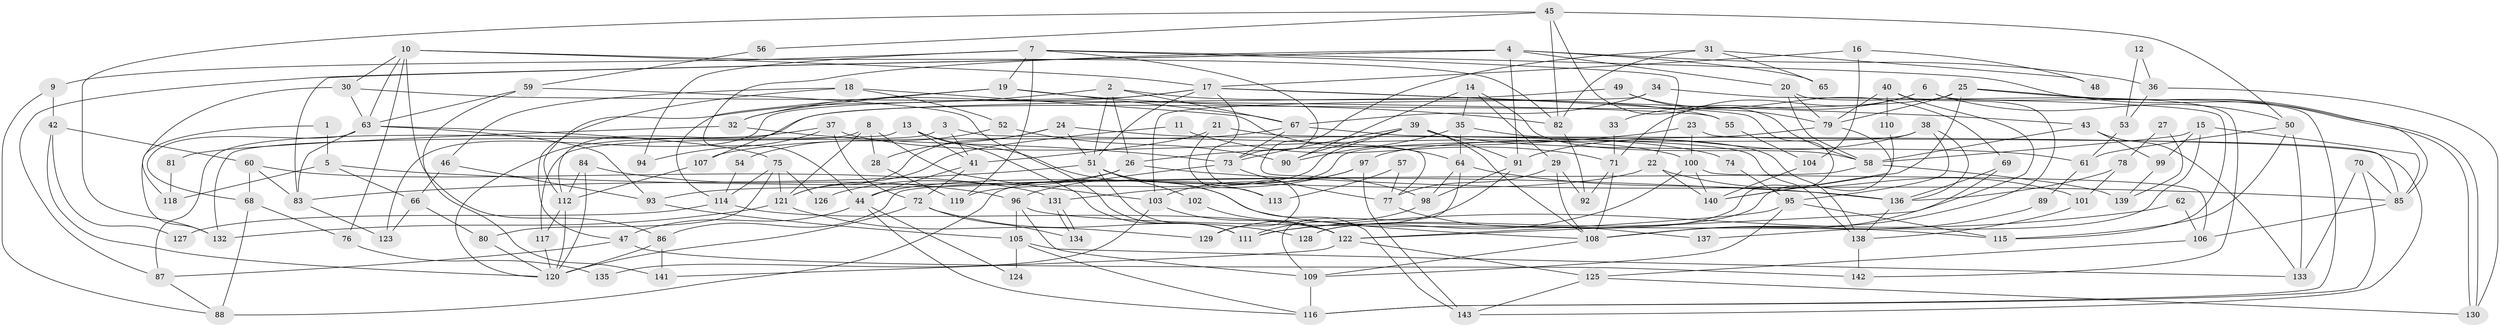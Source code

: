 // coarse degree distribution, {2: 0.1414141414141414, 6: 0.06060606060606061, 3: 0.21212121212121213, 10: 0.030303030303030304, 5: 0.1717171717171717, 7: 0.0707070707070707, 4: 0.18181818181818182, 9: 0.030303030303030304, 8: 0.09090909090909091, 12: 0.010101010101010102}
// Generated by graph-tools (version 1.1) at 2025/41/03/06/25 10:41:56]
// undirected, 143 vertices, 286 edges
graph export_dot {
graph [start="1"]
  node [color=gray90,style=filled];
  1;
  2;
  3;
  4;
  5;
  6;
  7;
  8;
  9;
  10;
  11;
  12;
  13;
  14;
  15;
  16;
  17;
  18;
  19;
  20;
  21;
  22;
  23;
  24;
  25;
  26;
  27;
  28;
  29;
  30;
  31;
  32;
  33;
  34;
  35;
  36;
  37;
  38;
  39;
  40;
  41;
  42;
  43;
  44;
  45;
  46;
  47;
  48;
  49;
  50;
  51;
  52;
  53;
  54;
  55;
  56;
  57;
  58;
  59;
  60;
  61;
  62;
  63;
  64;
  65;
  66;
  67;
  68;
  69;
  70;
  71;
  72;
  73;
  74;
  75;
  76;
  77;
  78;
  79;
  80;
  81;
  82;
  83;
  84;
  85;
  86;
  87;
  88;
  89;
  90;
  91;
  92;
  93;
  94;
  95;
  96;
  97;
  98;
  99;
  100;
  101;
  102;
  103;
  104;
  105;
  106;
  107;
  108;
  109;
  110;
  111;
  112;
  113;
  114;
  115;
  116;
  117;
  118;
  119;
  120;
  121;
  122;
  123;
  124;
  125;
  126;
  127;
  128;
  129;
  130;
  131;
  132;
  133;
  134;
  135;
  136;
  137;
  138;
  139;
  140;
  141;
  142;
  143;
  1 -- 5;
  1 -- 132;
  2 -- 26;
  2 -- 112;
  2 -- 51;
  2 -- 55;
  2 -- 67;
  3 -- 77;
  3 -- 41;
  3 -- 117;
  4 -- 20;
  4 -- 87;
  4 -- 36;
  4 -- 44;
  4 -- 65;
  4 -- 83;
  4 -- 91;
  5 -- 66;
  5 -- 136;
  5 -- 118;
  6 -- 50;
  6 -- 116;
  6 -- 33;
  6 -- 71;
  7 -- 19;
  7 -- 22;
  7 -- 9;
  7 -- 73;
  7 -- 85;
  7 -- 94;
  7 -- 119;
  8 -- 121;
  8 -- 103;
  8 -- 28;
  8 -- 87;
  9 -- 88;
  9 -- 42;
  10 -- 17;
  10 -- 63;
  10 -- 30;
  10 -- 76;
  10 -- 82;
  10 -- 86;
  11 -- 71;
  11 -- 121;
  12 -- 53;
  12 -- 36;
  13 -- 111;
  13 -- 132;
  13 -- 41;
  13 -- 108;
  14 -- 90;
  14 -- 29;
  14 -- 35;
  14 -- 58;
  15 -- 85;
  15 -- 58;
  15 -- 99;
  15 -- 137;
  16 -- 104;
  16 -- 17;
  16 -- 48;
  17 -- 51;
  17 -- 128;
  17 -- 32;
  17 -- 43;
  17 -- 123;
  17 -- 129;
  18 -- 64;
  18 -- 47;
  18 -- 46;
  18 -- 52;
  19 -- 32;
  19 -- 67;
  19 -- 82;
  19 -- 114;
  20 -- 79;
  20 -- 58;
  20 -- 142;
  21 -- 41;
  21 -- 143;
  21 -- 113;
  22 -- 140;
  22 -- 44;
  22 -- 101;
  23 -- 26;
  23 -- 85;
  23 -- 100;
  24 -- 51;
  24 -- 121;
  24 -- 28;
  24 -- 74;
  25 -- 130;
  25 -- 130;
  25 -- 112;
  25 -- 79;
  25 -- 140;
  26 -- 93;
  26 -- 85;
  26 -- 126;
  27 -- 139;
  27 -- 78;
  28 -- 119;
  29 -- 108;
  29 -- 92;
  29 -- 77;
  30 -- 63;
  30 -- 55;
  30 -- 118;
  31 -- 98;
  31 -- 82;
  31 -- 48;
  31 -- 65;
  32 -- 73;
  32 -- 81;
  33 -- 71;
  34 -- 67;
  34 -- 103;
  34 -- 115;
  35 -- 64;
  35 -- 90;
  35 -- 138;
  36 -- 130;
  36 -- 53;
  37 -- 120;
  37 -- 100;
  37 -- 72;
  37 -- 94;
  38 -- 136;
  38 -- 91;
  38 -- 88;
  38 -- 95;
  39 -- 108;
  39 -- 119;
  39 -- 61;
  39 -- 73;
  39 -- 90;
  39 -- 91;
  40 -- 122;
  40 -- 108;
  40 -- 79;
  40 -- 110;
  41 -- 44;
  41 -- 72;
  42 -- 120;
  42 -- 60;
  42 -- 127;
  43 -- 58;
  43 -- 99;
  43 -- 133;
  44 -- 116;
  44 -- 47;
  44 -- 124;
  45 -- 58;
  45 -- 82;
  45 -- 50;
  45 -- 56;
  45 -- 132;
  46 -- 93;
  46 -- 66;
  47 -- 142;
  47 -- 87;
  49 -- 107;
  49 -- 79;
  49 -- 69;
  50 -- 115;
  50 -- 61;
  50 -- 133;
  51 -- 83;
  51 -- 102;
  51 -- 111;
  51 -- 113;
  51 -- 143;
  52 -- 90;
  52 -- 54;
  53 -- 61;
  54 -- 114;
  55 -- 104;
  56 -- 59;
  57 -- 77;
  57 -- 113;
  58 -- 86;
  58 -- 139;
  59 -- 63;
  59 -- 111;
  59 -- 141;
  60 -- 68;
  60 -- 83;
  60 -- 131;
  61 -- 89;
  62 -- 111;
  62 -- 106;
  63 -- 83;
  63 -- 75;
  63 -- 68;
  63 -- 93;
  64 -- 98;
  64 -- 136;
  64 -- 109;
  66 -- 123;
  66 -- 80;
  67 -- 73;
  67 -- 107;
  67 -- 138;
  68 -- 88;
  68 -- 76;
  69 -- 108;
  69 -- 136;
  70 -- 133;
  70 -- 116;
  70 -- 85;
  71 -- 108;
  71 -- 92;
  72 -- 120;
  72 -- 128;
  72 -- 134;
  73 -- 77;
  73 -- 96;
  74 -- 95;
  75 -- 114;
  75 -- 80;
  75 -- 121;
  75 -- 126;
  76 -- 135;
  77 -- 137;
  78 -- 101;
  78 -- 136;
  79 -- 97;
  79 -- 128;
  80 -- 120;
  81 -- 118;
  82 -- 92;
  83 -- 123;
  84 -- 120;
  84 -- 96;
  84 -- 112;
  85 -- 106;
  86 -- 120;
  86 -- 141;
  87 -- 88;
  89 -- 108;
  91 -- 98;
  91 -- 129;
  93 -- 105;
  95 -- 115;
  95 -- 109;
  95 -- 122;
  96 -- 109;
  96 -- 105;
  96 -- 115;
  97 -- 131;
  97 -- 103;
  97 -- 143;
  98 -- 111;
  99 -- 139;
  100 -- 106;
  100 -- 111;
  100 -- 140;
  101 -- 138;
  102 -- 122;
  103 -- 122;
  103 -- 135;
  104 -- 140;
  105 -- 133;
  105 -- 116;
  105 -- 124;
  106 -- 125;
  107 -- 112;
  108 -- 109;
  109 -- 116;
  110 -- 140;
  112 -- 117;
  112 -- 120;
  114 -- 122;
  114 -- 127;
  117 -- 120;
  121 -- 129;
  121 -- 132;
  122 -- 141;
  122 -- 125;
  125 -- 143;
  125 -- 130;
  131 -- 134;
  131 -- 134;
  136 -- 138;
  138 -- 142;
}
